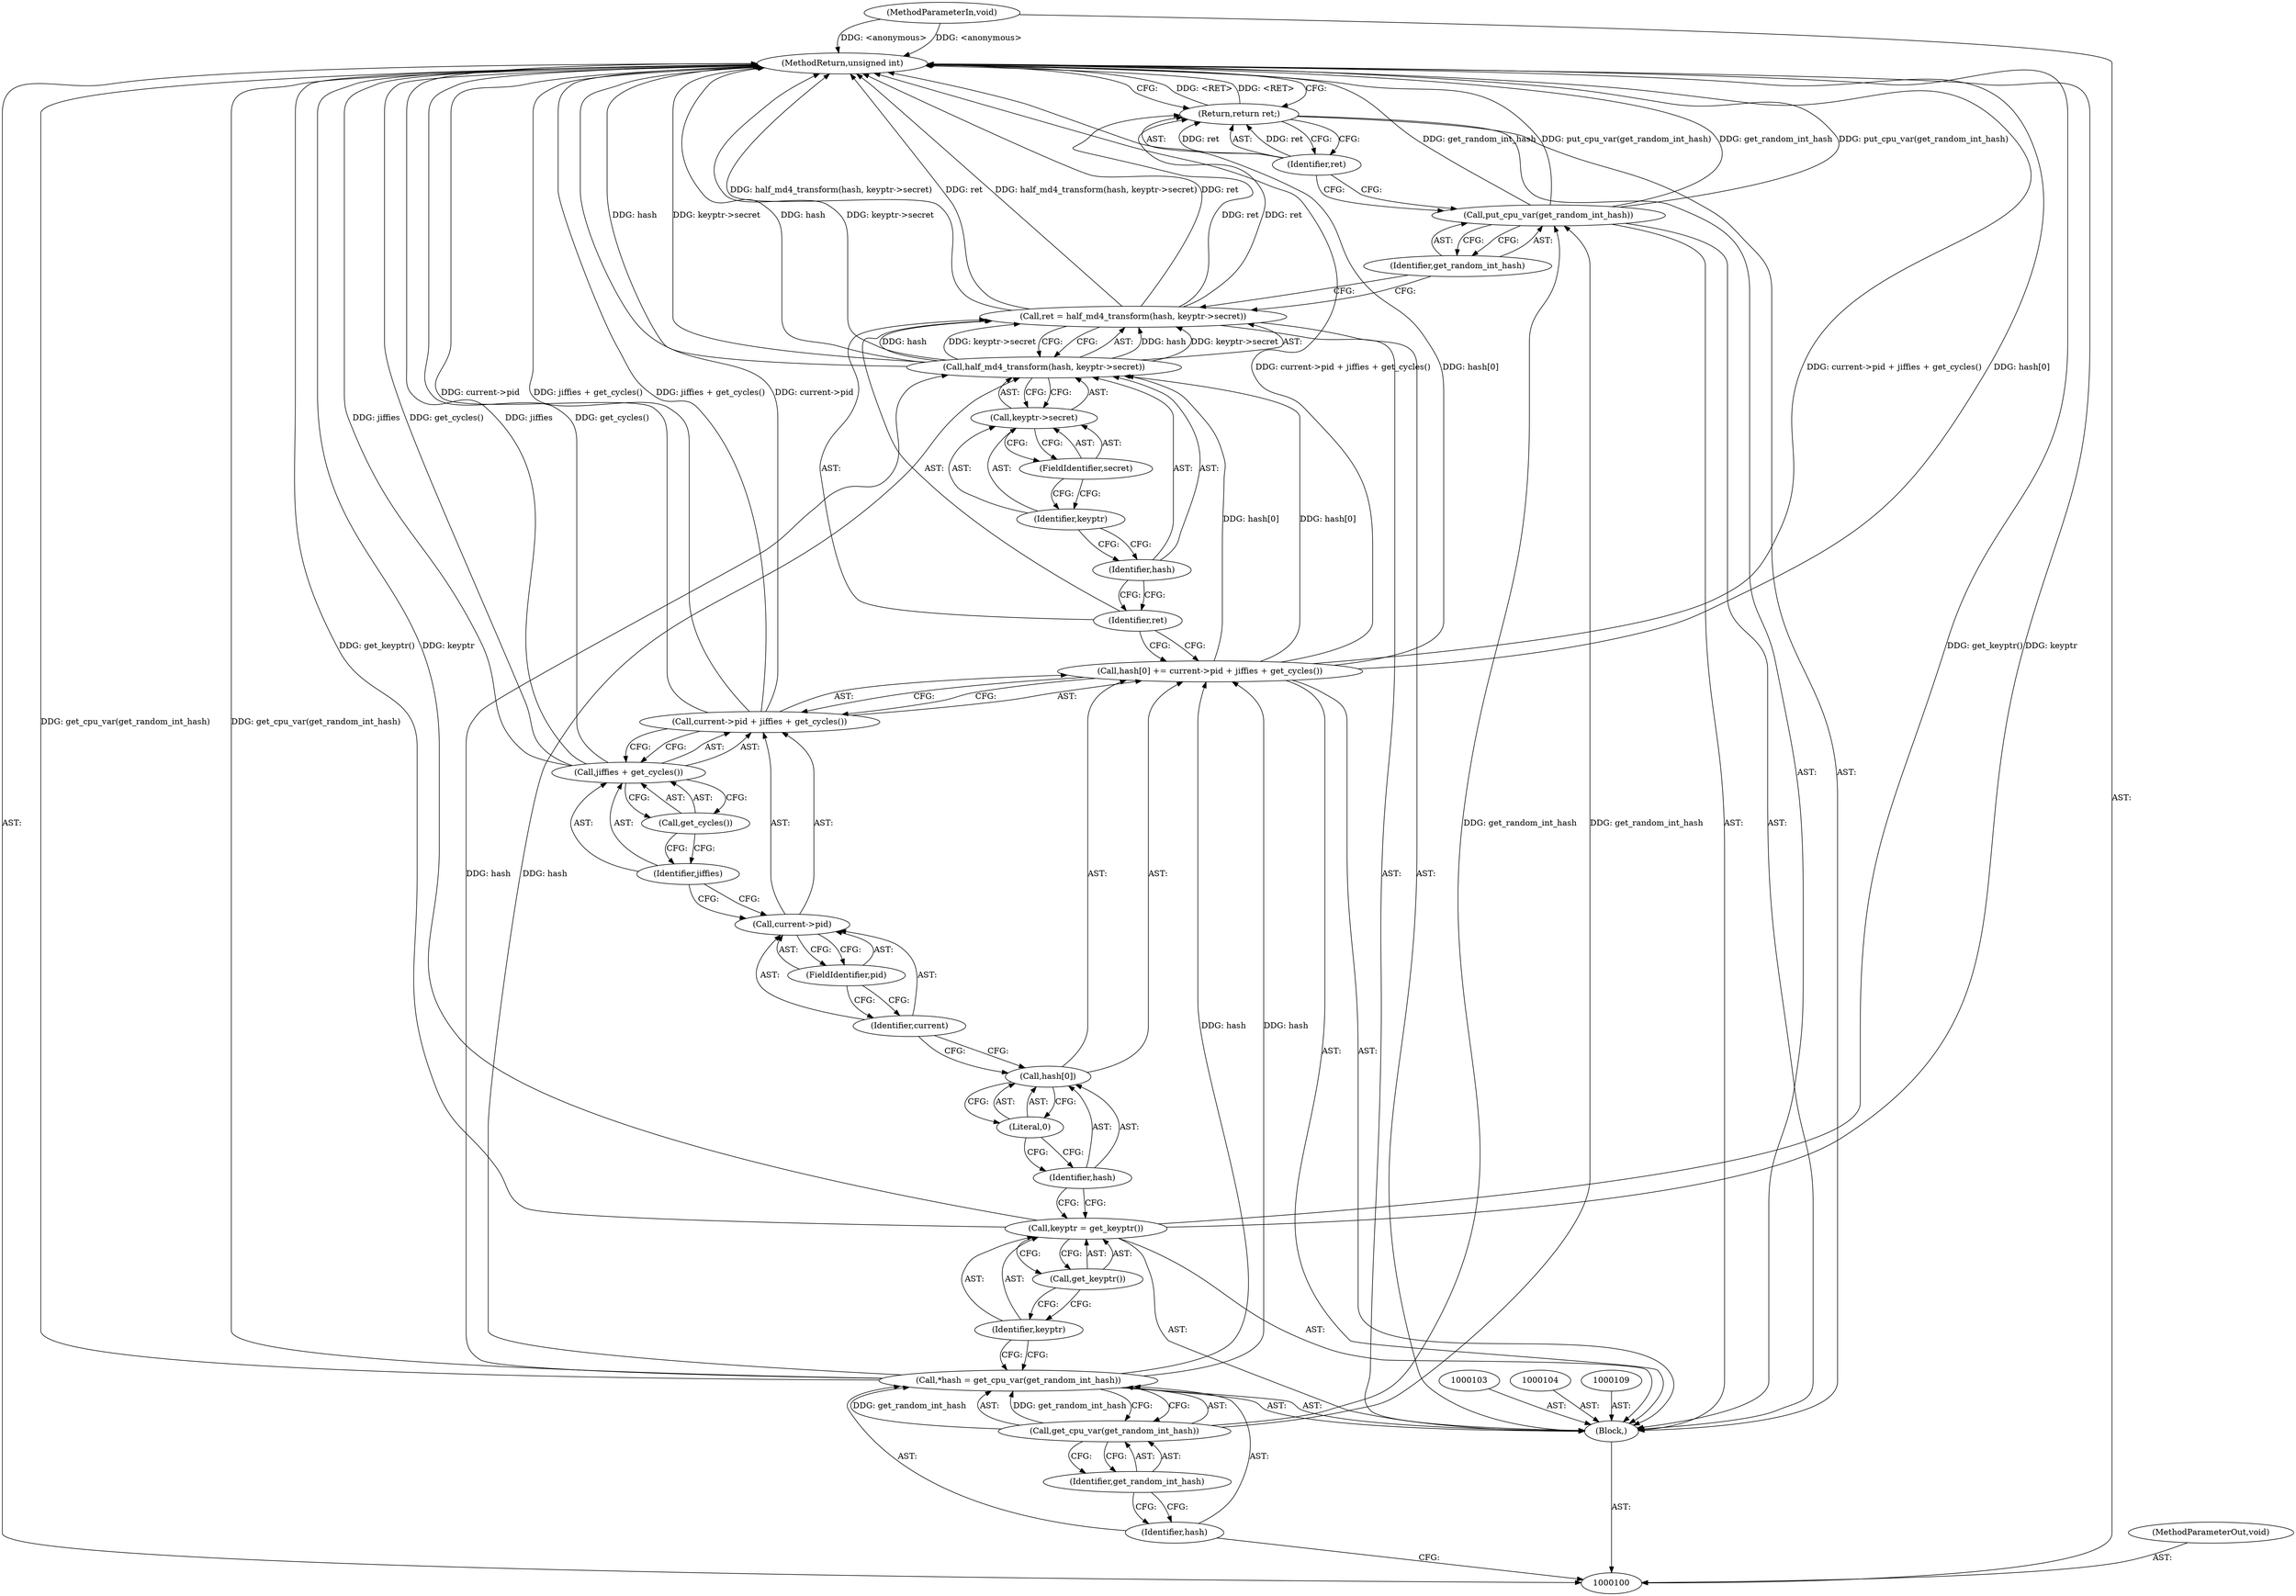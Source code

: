 digraph "1_linux_6e5714eaf77d79ae1c8b47e3e040ff5411b717ec_0" {
"1000135" [label="(MethodReturn,unsigned int)"];
"1000101" [label="(MethodParameterIn,void)"];
"1000187" [label="(MethodParameterOut,void)"];
"1000132" [label="(Identifier,get_random_int_hash)"];
"1000131" [label="(Call,put_cpu_var(get_random_int_hash))"];
"1000133" [label="(Return,return ret;)"];
"1000134" [label="(Identifier,ret)"];
"1000102" [label="(Block,)"];
"1000107" [label="(Call,get_cpu_var(get_random_int_hash))"];
"1000108" [label="(Identifier,get_random_int_hash)"];
"1000105" [label="(Call,*hash = get_cpu_var(get_random_int_hash))"];
"1000106" [label="(Identifier,hash)"];
"1000110" [label="(Call,keyptr = get_keyptr())"];
"1000111" [label="(Identifier,keyptr)"];
"1000112" [label="(Call,get_keyptr())"];
"1000117" [label="(Call,current->pid + jiffies + get_cycles())"];
"1000118" [label="(Call,current->pid)"];
"1000119" [label="(Identifier,current)"];
"1000113" [label="(Call,hash[0] += current->pid + jiffies + get_cycles())"];
"1000114" [label="(Call,hash[0])"];
"1000115" [label="(Identifier,hash)"];
"1000120" [label="(FieldIdentifier,pid)"];
"1000121" [label="(Call,jiffies + get_cycles())"];
"1000122" [label="(Identifier,jiffies)"];
"1000123" [label="(Call,get_cycles())"];
"1000116" [label="(Literal,0)"];
"1000124" [label="(Call,ret = half_md4_transform(hash, keyptr->secret))"];
"1000125" [label="(Identifier,ret)"];
"1000127" [label="(Identifier,hash)"];
"1000128" [label="(Call,keyptr->secret)"];
"1000129" [label="(Identifier,keyptr)"];
"1000130" [label="(FieldIdentifier,secret)"];
"1000126" [label="(Call,half_md4_transform(hash, keyptr->secret))"];
"1000135" -> "1000100"  [label="AST: "];
"1000135" -> "1000133"  [label="CFG: "];
"1000113" -> "1000135"  [label="DDG: current->pid + jiffies + get_cycles()"];
"1000113" -> "1000135"  [label="DDG: hash[0]"];
"1000124" -> "1000135"  [label="DDG: half_md4_transform(hash, keyptr->secret)"];
"1000124" -> "1000135"  [label="DDG: ret"];
"1000105" -> "1000135"  [label="DDG: get_cpu_var(get_random_int_hash)"];
"1000117" -> "1000135"  [label="DDG: jiffies + get_cycles()"];
"1000117" -> "1000135"  [label="DDG: current->pid"];
"1000126" -> "1000135"  [label="DDG: hash"];
"1000126" -> "1000135"  [label="DDG: keyptr->secret"];
"1000110" -> "1000135"  [label="DDG: get_keyptr()"];
"1000110" -> "1000135"  [label="DDG: keyptr"];
"1000121" -> "1000135"  [label="DDG: jiffies"];
"1000121" -> "1000135"  [label="DDG: get_cycles()"];
"1000131" -> "1000135"  [label="DDG: get_random_int_hash"];
"1000131" -> "1000135"  [label="DDG: put_cpu_var(get_random_int_hash)"];
"1000101" -> "1000135"  [label="DDG: <anonymous>"];
"1000133" -> "1000135"  [label="DDG: <RET>"];
"1000101" -> "1000100"  [label="AST: "];
"1000101" -> "1000135"  [label="DDG: <anonymous>"];
"1000187" -> "1000100"  [label="AST: "];
"1000132" -> "1000131"  [label="AST: "];
"1000132" -> "1000124"  [label="CFG: "];
"1000131" -> "1000132"  [label="CFG: "];
"1000131" -> "1000102"  [label="AST: "];
"1000131" -> "1000132"  [label="CFG: "];
"1000132" -> "1000131"  [label="AST: "];
"1000134" -> "1000131"  [label="CFG: "];
"1000131" -> "1000135"  [label="DDG: get_random_int_hash"];
"1000131" -> "1000135"  [label="DDG: put_cpu_var(get_random_int_hash)"];
"1000107" -> "1000131"  [label="DDG: get_random_int_hash"];
"1000133" -> "1000102"  [label="AST: "];
"1000133" -> "1000134"  [label="CFG: "];
"1000134" -> "1000133"  [label="AST: "];
"1000135" -> "1000133"  [label="CFG: "];
"1000133" -> "1000135"  [label="DDG: <RET>"];
"1000134" -> "1000133"  [label="DDG: ret"];
"1000124" -> "1000133"  [label="DDG: ret"];
"1000134" -> "1000133"  [label="AST: "];
"1000134" -> "1000131"  [label="CFG: "];
"1000133" -> "1000134"  [label="CFG: "];
"1000134" -> "1000133"  [label="DDG: ret"];
"1000102" -> "1000100"  [label="AST: "];
"1000103" -> "1000102"  [label="AST: "];
"1000104" -> "1000102"  [label="AST: "];
"1000105" -> "1000102"  [label="AST: "];
"1000109" -> "1000102"  [label="AST: "];
"1000110" -> "1000102"  [label="AST: "];
"1000113" -> "1000102"  [label="AST: "];
"1000124" -> "1000102"  [label="AST: "];
"1000131" -> "1000102"  [label="AST: "];
"1000133" -> "1000102"  [label="AST: "];
"1000107" -> "1000105"  [label="AST: "];
"1000107" -> "1000108"  [label="CFG: "];
"1000108" -> "1000107"  [label="AST: "];
"1000105" -> "1000107"  [label="CFG: "];
"1000107" -> "1000105"  [label="DDG: get_random_int_hash"];
"1000107" -> "1000131"  [label="DDG: get_random_int_hash"];
"1000108" -> "1000107"  [label="AST: "];
"1000108" -> "1000106"  [label="CFG: "];
"1000107" -> "1000108"  [label="CFG: "];
"1000105" -> "1000102"  [label="AST: "];
"1000105" -> "1000107"  [label="CFG: "];
"1000106" -> "1000105"  [label="AST: "];
"1000107" -> "1000105"  [label="AST: "];
"1000111" -> "1000105"  [label="CFG: "];
"1000105" -> "1000135"  [label="DDG: get_cpu_var(get_random_int_hash)"];
"1000107" -> "1000105"  [label="DDG: get_random_int_hash"];
"1000105" -> "1000113"  [label="DDG: hash"];
"1000105" -> "1000126"  [label="DDG: hash"];
"1000106" -> "1000105"  [label="AST: "];
"1000106" -> "1000100"  [label="CFG: "];
"1000108" -> "1000106"  [label="CFG: "];
"1000110" -> "1000102"  [label="AST: "];
"1000110" -> "1000112"  [label="CFG: "];
"1000111" -> "1000110"  [label="AST: "];
"1000112" -> "1000110"  [label="AST: "];
"1000115" -> "1000110"  [label="CFG: "];
"1000110" -> "1000135"  [label="DDG: get_keyptr()"];
"1000110" -> "1000135"  [label="DDG: keyptr"];
"1000111" -> "1000110"  [label="AST: "];
"1000111" -> "1000105"  [label="CFG: "];
"1000112" -> "1000111"  [label="CFG: "];
"1000112" -> "1000110"  [label="AST: "];
"1000112" -> "1000111"  [label="CFG: "];
"1000110" -> "1000112"  [label="CFG: "];
"1000117" -> "1000113"  [label="AST: "];
"1000117" -> "1000121"  [label="CFG: "];
"1000118" -> "1000117"  [label="AST: "];
"1000121" -> "1000117"  [label="AST: "];
"1000113" -> "1000117"  [label="CFG: "];
"1000117" -> "1000135"  [label="DDG: jiffies + get_cycles()"];
"1000117" -> "1000135"  [label="DDG: current->pid"];
"1000118" -> "1000117"  [label="AST: "];
"1000118" -> "1000120"  [label="CFG: "];
"1000119" -> "1000118"  [label="AST: "];
"1000120" -> "1000118"  [label="AST: "];
"1000122" -> "1000118"  [label="CFG: "];
"1000119" -> "1000118"  [label="AST: "];
"1000119" -> "1000114"  [label="CFG: "];
"1000120" -> "1000119"  [label="CFG: "];
"1000113" -> "1000102"  [label="AST: "];
"1000113" -> "1000117"  [label="CFG: "];
"1000114" -> "1000113"  [label="AST: "];
"1000117" -> "1000113"  [label="AST: "];
"1000125" -> "1000113"  [label="CFG: "];
"1000113" -> "1000135"  [label="DDG: current->pid + jiffies + get_cycles()"];
"1000113" -> "1000135"  [label="DDG: hash[0]"];
"1000105" -> "1000113"  [label="DDG: hash"];
"1000113" -> "1000126"  [label="DDG: hash[0]"];
"1000114" -> "1000113"  [label="AST: "];
"1000114" -> "1000116"  [label="CFG: "];
"1000115" -> "1000114"  [label="AST: "];
"1000116" -> "1000114"  [label="AST: "];
"1000119" -> "1000114"  [label="CFG: "];
"1000115" -> "1000114"  [label="AST: "];
"1000115" -> "1000110"  [label="CFG: "];
"1000116" -> "1000115"  [label="CFG: "];
"1000120" -> "1000118"  [label="AST: "];
"1000120" -> "1000119"  [label="CFG: "];
"1000118" -> "1000120"  [label="CFG: "];
"1000121" -> "1000117"  [label="AST: "];
"1000121" -> "1000123"  [label="CFG: "];
"1000122" -> "1000121"  [label="AST: "];
"1000123" -> "1000121"  [label="AST: "];
"1000117" -> "1000121"  [label="CFG: "];
"1000121" -> "1000135"  [label="DDG: jiffies"];
"1000121" -> "1000135"  [label="DDG: get_cycles()"];
"1000122" -> "1000121"  [label="AST: "];
"1000122" -> "1000118"  [label="CFG: "];
"1000123" -> "1000122"  [label="CFG: "];
"1000123" -> "1000121"  [label="AST: "];
"1000123" -> "1000122"  [label="CFG: "];
"1000121" -> "1000123"  [label="CFG: "];
"1000116" -> "1000114"  [label="AST: "];
"1000116" -> "1000115"  [label="CFG: "];
"1000114" -> "1000116"  [label="CFG: "];
"1000124" -> "1000102"  [label="AST: "];
"1000124" -> "1000126"  [label="CFG: "];
"1000125" -> "1000124"  [label="AST: "];
"1000126" -> "1000124"  [label="AST: "];
"1000132" -> "1000124"  [label="CFG: "];
"1000124" -> "1000135"  [label="DDG: half_md4_transform(hash, keyptr->secret)"];
"1000124" -> "1000135"  [label="DDG: ret"];
"1000126" -> "1000124"  [label="DDG: hash"];
"1000126" -> "1000124"  [label="DDG: keyptr->secret"];
"1000124" -> "1000133"  [label="DDG: ret"];
"1000125" -> "1000124"  [label="AST: "];
"1000125" -> "1000113"  [label="CFG: "];
"1000127" -> "1000125"  [label="CFG: "];
"1000127" -> "1000126"  [label="AST: "];
"1000127" -> "1000125"  [label="CFG: "];
"1000129" -> "1000127"  [label="CFG: "];
"1000128" -> "1000126"  [label="AST: "];
"1000128" -> "1000130"  [label="CFG: "];
"1000129" -> "1000128"  [label="AST: "];
"1000130" -> "1000128"  [label="AST: "];
"1000126" -> "1000128"  [label="CFG: "];
"1000129" -> "1000128"  [label="AST: "];
"1000129" -> "1000127"  [label="CFG: "];
"1000130" -> "1000129"  [label="CFG: "];
"1000130" -> "1000128"  [label="AST: "];
"1000130" -> "1000129"  [label="CFG: "];
"1000128" -> "1000130"  [label="CFG: "];
"1000126" -> "1000124"  [label="AST: "];
"1000126" -> "1000128"  [label="CFG: "];
"1000127" -> "1000126"  [label="AST: "];
"1000128" -> "1000126"  [label="AST: "];
"1000124" -> "1000126"  [label="CFG: "];
"1000126" -> "1000135"  [label="DDG: hash"];
"1000126" -> "1000135"  [label="DDG: keyptr->secret"];
"1000126" -> "1000124"  [label="DDG: hash"];
"1000126" -> "1000124"  [label="DDG: keyptr->secret"];
"1000113" -> "1000126"  [label="DDG: hash[0]"];
"1000105" -> "1000126"  [label="DDG: hash"];
}
